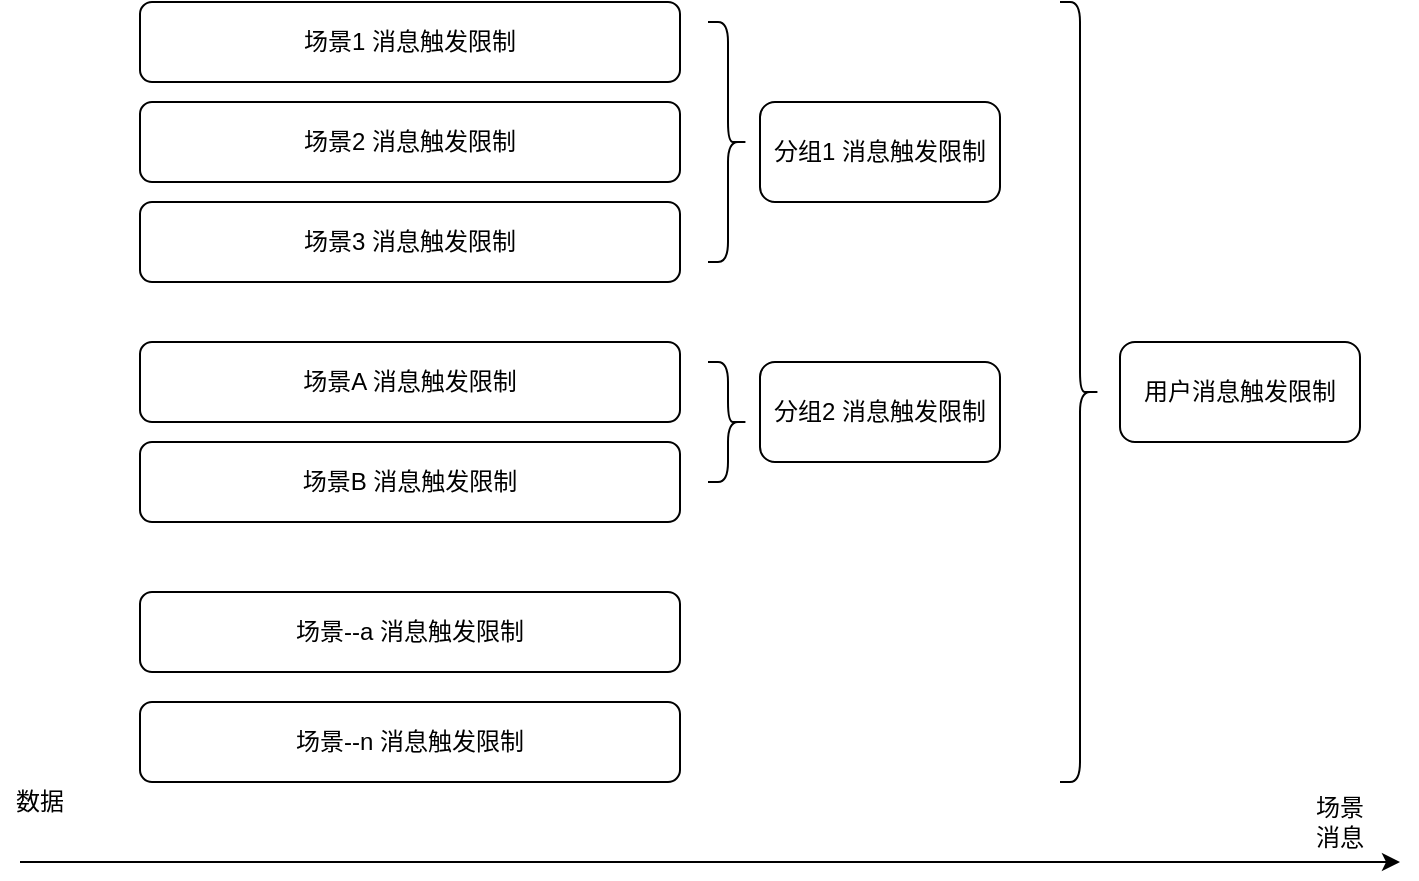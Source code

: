 <mxfile version="13.2.1" type="github" pages="3">
  <diagram id="YMy744Zr7G7tqQ9wH_H6" name="Page-1">
    <mxGraphModel dx="1297" dy="780" grid="1" gridSize="10" guides="1" tooltips="1" connect="1" arrows="1" fold="1" page="1" pageScale="1" pageWidth="827" pageHeight="1169" math="0" shadow="0">
      <root>
        <mxCell id="0" />
        <mxCell id="1" parent="0" />
        <mxCell id="4QaPzChiY5qx_srfnbmm-1" value="场景2 消息触发限制" style="rounded=1;whiteSpace=wrap;html=1;" parent="1" vertex="1">
          <mxGeometry x="120" y="300" width="270" height="40" as="geometry" />
        </mxCell>
        <mxCell id="4QaPzChiY5qx_srfnbmm-2" value="场景1 消息触发限制" style="rounded=1;whiteSpace=wrap;html=1;" parent="1" vertex="1">
          <mxGeometry x="120" y="250" width="270" height="40" as="geometry" />
        </mxCell>
        <mxCell id="4QaPzChiY5qx_srfnbmm-3" value="场景3 消息触发限制" style="rounded=1;whiteSpace=wrap;html=1;" parent="1" vertex="1">
          <mxGeometry x="120" y="350" width="270" height="40" as="geometry" />
        </mxCell>
        <mxCell id="4QaPzChiY5qx_srfnbmm-4" value="场景A 消息触发限制" style="rounded=1;whiteSpace=wrap;html=1;" parent="1" vertex="1">
          <mxGeometry x="120" y="420" width="270" height="40" as="geometry" />
        </mxCell>
        <mxCell id="4QaPzChiY5qx_srfnbmm-5" value="场景B 消息触发限制" style="rounded=1;whiteSpace=wrap;html=1;" parent="1" vertex="1">
          <mxGeometry x="120" y="470" width="270" height="40" as="geometry" />
        </mxCell>
        <mxCell id="4QaPzChiY5qx_srfnbmm-6" value="" style="shape=curlyBracket;whiteSpace=wrap;html=1;rounded=1;size=0.5;rotation=-180;" parent="1" vertex="1">
          <mxGeometry x="404" y="260" width="20" height="120" as="geometry" />
        </mxCell>
        <mxCell id="4QaPzChiY5qx_srfnbmm-7" value="分组1 消息触发限制" style="rounded=1;whiteSpace=wrap;html=1;" parent="1" vertex="1">
          <mxGeometry x="430" y="300" width="120" height="50" as="geometry" />
        </mxCell>
        <mxCell id="4QaPzChiY5qx_srfnbmm-8" value="分组2 消息触发限制" style="rounded=1;whiteSpace=wrap;html=1;" parent="1" vertex="1">
          <mxGeometry x="430" y="430" width="120" height="50" as="geometry" />
        </mxCell>
        <mxCell id="4QaPzChiY5qx_srfnbmm-9" value="" style="shape=curlyBracket;whiteSpace=wrap;html=1;rounded=1;size=0.5;rotation=-180;" parent="1" vertex="1">
          <mxGeometry x="404" y="430" width="20" height="60" as="geometry" />
        </mxCell>
        <mxCell id="4QaPzChiY5qx_srfnbmm-11" value="场景--a 消息触发限制" style="rounded=1;whiteSpace=wrap;html=1;" parent="1" vertex="1">
          <mxGeometry x="120" y="545" width="270" height="40" as="geometry" />
        </mxCell>
        <mxCell id="4QaPzChiY5qx_srfnbmm-12" value="" style="shape=curlyBracket;whiteSpace=wrap;html=1;rounded=1;size=0.5;rotation=-180;" parent="1" vertex="1">
          <mxGeometry x="580" y="250" width="20" height="390" as="geometry" />
        </mxCell>
        <mxCell id="4QaPzChiY5qx_srfnbmm-13" value="场景--n 消息触发限制" style="rounded=1;whiteSpace=wrap;html=1;" parent="1" vertex="1">
          <mxGeometry x="120" y="600" width="270" height="40" as="geometry" />
        </mxCell>
        <mxCell id="4QaPzChiY5qx_srfnbmm-14" value="用户消息触发限制" style="rounded=1;whiteSpace=wrap;html=1;" parent="1" vertex="1">
          <mxGeometry x="610" y="420" width="120" height="50" as="geometry" />
        </mxCell>
        <mxCell id="4QaPzChiY5qx_srfnbmm-16" value="" style="endArrow=classic;html=1;" parent="1" edge="1">
          <mxGeometry width="50" height="50" relative="1" as="geometry">
            <mxPoint x="60" y="680" as="sourcePoint" />
            <mxPoint x="750" y="680" as="targetPoint" />
          </mxGeometry>
        </mxCell>
        <mxCell id="4QaPzChiY5qx_srfnbmm-17" value="数据" style="text;html=1;strokeColor=none;fillColor=none;align=center;verticalAlign=middle;whiteSpace=wrap;rounded=0;" parent="1" vertex="1">
          <mxGeometry x="50" y="640" width="40" height="20" as="geometry" />
        </mxCell>
        <mxCell id="4QaPzChiY5qx_srfnbmm-18" value="场景&lt;br&gt;消息" style="text;html=1;strokeColor=none;fillColor=none;align=center;verticalAlign=middle;whiteSpace=wrap;rounded=0;" parent="1" vertex="1">
          <mxGeometry x="700" y="650" width="40" height="20" as="geometry" />
        </mxCell>
      </root>
    </mxGraphModel>
  </diagram>
  <diagram id="8v0d_w09BOKizaoXEzZ3" name="Page-2">
    <mxGraphModel dx="1297" dy="780" grid="1" gridSize="10" guides="1" tooltips="1" connect="1" arrows="1" fold="1" page="1" pageScale="1" pageWidth="827" pageHeight="1169" math="0" shadow="0">
      <root>
        <mxCell id="SER7_tRq-006KIPbIbRO-0" />
        <mxCell id="SER7_tRq-006KIPbIbRO-1" parent="SER7_tRq-006KIPbIbRO-0" />
        <mxCell id="frmxvNuZNEk10DAQ6Wyh-9" style="edgeStyle=orthogonalEdgeStyle;rounded=0;orthogonalLoop=1;jettySize=auto;html=1;exitX=1;exitY=0.5;exitDx=0;exitDy=0;" parent="SER7_tRq-006KIPbIbRO-1" source="frmxvNuZNEk10DAQ6Wyh-1" target="frmxvNuZNEk10DAQ6Wyh-8" edge="1">
          <mxGeometry relative="1" as="geometry" />
        </mxCell>
        <mxCell id="frmxvNuZNEk10DAQ6Wyh-16" style="edgeStyle=orthogonalEdgeStyle;rounded=0;orthogonalLoop=1;jettySize=auto;html=1;exitX=0;exitY=0.5;exitDx=0;exitDy=0;" parent="SER7_tRq-006KIPbIbRO-1" source="frmxvNuZNEk10DAQ6Wyh-1" target="frmxvNuZNEk10DAQ6Wyh-15" edge="1">
          <mxGeometry relative="1" as="geometry" />
        </mxCell>
        <mxCell id="frmxvNuZNEk10DAQ6Wyh-1" value="统一调度配置" style="shape=cylinder;whiteSpace=wrap;html=1;boundedLbl=1;backgroundOutline=1;" parent="SER7_tRq-006KIPbIbRO-1" vertex="1">
          <mxGeometry x="240" y="270" width="130" height="80" as="geometry" />
        </mxCell>
        <mxCell id="frmxvNuZNEk10DAQ6Wyh-5" style="edgeStyle=orthogonalEdgeStyle;rounded=0;orthogonalLoop=1;jettySize=auto;html=1;exitX=0.5;exitY=1;exitDx=0;exitDy=0;entryX=0.5;entryY=0;entryDx=0;entryDy=0;" parent="SER7_tRq-006KIPbIbRO-1" source="frmxvNuZNEk10DAQ6Wyh-2" target="frmxvNuZNEk10DAQ6Wyh-1" edge="1">
          <mxGeometry relative="1" as="geometry" />
        </mxCell>
        <mxCell id="frmxvNuZNEk10DAQ6Wyh-2" value="创建作业&lt;br&gt;生成调度&amp;nbsp;" style="rounded=0;whiteSpace=wrap;html=1;" parent="SER7_tRq-006KIPbIbRO-1" vertex="1">
          <mxGeometry x="90" y="170" width="120" height="60" as="geometry" />
        </mxCell>
        <mxCell id="frmxvNuZNEk10DAQ6Wyh-6" style="edgeStyle=orthogonalEdgeStyle;rounded=0;orthogonalLoop=1;jettySize=auto;html=1;exitX=0.5;exitY=1;exitDx=0;exitDy=0;" parent="SER7_tRq-006KIPbIbRO-1" source="frmxvNuZNEk10DAQ6Wyh-3" target="frmxvNuZNEk10DAQ6Wyh-1" edge="1">
          <mxGeometry relative="1" as="geometry" />
        </mxCell>
        <mxCell id="frmxvNuZNEk10DAQ6Wyh-3" value="离线取数&lt;br&gt;生成调度" style="rounded=0;whiteSpace=wrap;html=1;" parent="SER7_tRq-006KIPbIbRO-1" vertex="1">
          <mxGeometry x="240" y="170" width="120" height="60" as="geometry" />
        </mxCell>
        <mxCell id="frmxvNuZNEk10DAQ6Wyh-7" style="edgeStyle=orthogonalEdgeStyle;rounded=0;orthogonalLoop=1;jettySize=auto;html=1;exitX=0.5;exitY=1;exitDx=0;exitDy=0;" parent="SER7_tRq-006KIPbIbRO-1" source="frmxvNuZNEk10DAQ6Wyh-4" target="frmxvNuZNEk10DAQ6Wyh-1" edge="1">
          <mxGeometry relative="1" as="geometry" />
        </mxCell>
        <mxCell id="frmxvNuZNEk10DAQ6Wyh-4" value="场景配置&lt;br&gt;生成调度" style="rounded=0;whiteSpace=wrap;html=1;" parent="SER7_tRq-006KIPbIbRO-1" vertex="1">
          <mxGeometry x="384" y="170" width="120" height="60" as="geometry" />
        </mxCell>
        <mxCell id="frmxvNuZNEk10DAQ6Wyh-11" style="edgeStyle=orthogonalEdgeStyle;rounded=0;orthogonalLoop=1;jettySize=auto;html=1;exitX=0;exitY=0.5;exitDx=0;exitDy=0;" parent="SER7_tRq-006KIPbIbRO-1" source="frmxvNuZNEk10DAQ6Wyh-8" target="frmxvNuZNEk10DAQ6Wyh-10" edge="1">
          <mxGeometry relative="1" as="geometry" />
        </mxCell>
        <mxCell id="frmxvNuZNEk10DAQ6Wyh-12" style="edgeStyle=orthogonalEdgeStyle;rounded=0;orthogonalLoop=1;jettySize=auto;html=1;exitX=1;exitY=0.5;exitDx=0;exitDy=0;" parent="SER7_tRq-006KIPbIbRO-1" source="frmxvNuZNEk10DAQ6Wyh-8" target="frmxvNuZNEk10DAQ6Wyh-13" edge="1">
          <mxGeometry relative="1" as="geometry">
            <mxPoint x="580" y="320" as="targetPoint" />
          </mxGeometry>
        </mxCell>
        <mxCell id="frmxvNuZNEk10DAQ6Wyh-22" style="edgeStyle=orthogonalEdgeStyle;rounded=0;orthogonalLoop=1;jettySize=auto;html=1;exitX=1;exitY=0.5;exitDx=0;exitDy=0;" parent="SER7_tRq-006KIPbIbRO-1" source="frmxvNuZNEk10DAQ6Wyh-8" target="frmxvNuZNEk10DAQ6Wyh-20" edge="1">
          <mxGeometry relative="1" as="geometry" />
        </mxCell>
        <mxCell id="frmxvNuZNEk10DAQ6Wyh-8" value="调度执行引擎" style="rounded=0;whiteSpace=wrap;html=1;" parent="SER7_tRq-006KIPbIbRO-1" vertex="1">
          <mxGeometry x="440" y="280" width="100" height="140" as="geometry" />
        </mxCell>
        <mxCell id="frmxvNuZNEk10DAQ6Wyh-18" style="edgeStyle=orthogonalEdgeStyle;rounded=0;orthogonalLoop=1;jettySize=auto;html=1;exitX=0;exitY=0.5;exitDx=0;exitDy=0;" parent="SER7_tRq-006KIPbIbRO-1" source="frmxvNuZNEk10DAQ6Wyh-10" target="frmxvNuZNEk10DAQ6Wyh-15" edge="1">
          <mxGeometry relative="1" as="geometry" />
        </mxCell>
        <mxCell id="frmxvNuZNEk10DAQ6Wyh-10" value="调度执行日志" style="shape=cylinder;whiteSpace=wrap;html=1;boundedLbl=1;backgroundOutline=1;" parent="SER7_tRq-006KIPbIbRO-1" vertex="1">
          <mxGeometry x="240" y="360" width="130" height="80" as="geometry" />
        </mxCell>
        <mxCell id="frmxvNuZNEk10DAQ6Wyh-14" style="edgeStyle=orthogonalEdgeStyle;rounded=0;orthogonalLoop=1;jettySize=auto;html=1;exitX=0;exitY=0.5;exitDx=0;exitDy=0;entryX=1;entryY=0.5;entryDx=0;entryDy=0;" parent="SER7_tRq-006KIPbIbRO-1" source="frmxvNuZNEk10DAQ6Wyh-13" target="frmxvNuZNEk10DAQ6Wyh-8" edge="1">
          <mxGeometry relative="1" as="geometry" />
        </mxCell>
        <mxCell id="frmxvNuZNEk10DAQ6Wyh-13" value="调度任务" style="rounded=0;whiteSpace=wrap;html=1;" parent="SER7_tRq-006KIPbIbRO-1" vertex="1">
          <mxGeometry x="580" y="285" width="120" height="35" as="geometry" />
        </mxCell>
        <mxCell id="frmxvNuZNEk10DAQ6Wyh-17" style="edgeStyle=orthogonalEdgeStyle;rounded=0;orthogonalLoop=1;jettySize=auto;html=1;exitX=1;exitY=0.5;exitDx=0;exitDy=0;" parent="SER7_tRq-006KIPbIbRO-1" source="frmxvNuZNEk10DAQ6Wyh-15" target="frmxvNuZNEk10DAQ6Wyh-1" edge="1">
          <mxGeometry relative="1" as="geometry" />
        </mxCell>
        <mxCell id="frmxvNuZNEk10DAQ6Wyh-15" value="调度管理" style="rounded=0;whiteSpace=wrap;html=1;" parent="SER7_tRq-006KIPbIbRO-1" vertex="1">
          <mxGeometry x="90" y="280" width="100" height="140" as="geometry" />
        </mxCell>
        <mxCell id="frmxvNuZNEk10DAQ6Wyh-21" style="edgeStyle=orthogonalEdgeStyle;rounded=0;orthogonalLoop=1;jettySize=auto;html=1;exitX=0;exitY=0.5;exitDx=0;exitDy=0;" parent="SER7_tRq-006KIPbIbRO-1" source="frmxvNuZNEk10DAQ6Wyh-20" target="frmxvNuZNEk10DAQ6Wyh-8" edge="1">
          <mxGeometry relative="1" as="geometry" />
        </mxCell>
        <mxCell id="frmxvNuZNEk10DAQ6Wyh-20" value="调度任务n" style="rounded=0;whiteSpace=wrap;html=1;" parent="SER7_tRq-006KIPbIbRO-1" vertex="1">
          <mxGeometry x="580" y="332.5" width="120" height="35" as="geometry" />
        </mxCell>
        <mxCell id="frmxvNuZNEk10DAQ6Wyh-23" value="（1）" style="text;html=1;strokeColor=none;fillColor=none;align=center;verticalAlign=middle;whiteSpace=wrap;rounded=0;" parent="SER7_tRq-006KIPbIbRO-1" vertex="1">
          <mxGeometry x="250" y="250" width="40" height="20" as="geometry" />
        </mxCell>
        <mxCell id="frmxvNuZNEk10DAQ6Wyh-24" value="（2）" style="text;html=1;strokeColor=none;fillColor=none;align=center;verticalAlign=middle;whiteSpace=wrap;rounded=0;" parent="SER7_tRq-006KIPbIbRO-1" vertex="1">
          <mxGeometry x="180" y="312.5" width="40" height="20" as="geometry" />
        </mxCell>
        <mxCell id="frmxvNuZNEk10DAQ6Wyh-25" value="（3）" style="text;html=1;strokeColor=none;fillColor=none;align=center;verticalAlign=middle;whiteSpace=wrap;rounded=0;" parent="SER7_tRq-006KIPbIbRO-1" vertex="1">
          <mxGeometry x="400" y="312.5" width="40" height="20" as="geometry" />
        </mxCell>
      </root>
    </mxGraphModel>
  </diagram>
  <diagram id="yd6JXBkYXOKwscsYWmJC" name="作业调度任务">
    <mxGraphModel dx="1297" dy="780" grid="1" gridSize="10" guides="1" tooltips="1" connect="1" arrows="1" fold="1" page="1" pageScale="1" pageWidth="827" pageHeight="1169" math="0" shadow="0">
      <root>
        <mxCell id="GTToePFuWlSmCxQ9lm0x-0" />
        <mxCell id="GTToePFuWlSmCxQ9lm0x-1" parent="GTToePFuWlSmCxQ9lm0x-0" />
        <mxCell id="GTToePFuWlSmCxQ9lm0x-2" value="JOB&lt;br&gt;作业基本信息" style="rounded=1;whiteSpace=wrap;html=1;fillColor=#d5e8d4;strokeColor=#82b366;" vertex="1" parent="GTToePFuWlSmCxQ9lm0x-1">
          <mxGeometry x="230" y="160" width="120" height="60" as="geometry" />
        </mxCell>
        <mxCell id="GTToePFuWlSmCxQ9lm0x-7" style="edgeStyle=orthogonalEdgeStyle;rounded=0;orthogonalLoop=1;jettySize=auto;html=1;exitX=1;exitY=0.5;exitDx=0;exitDy=0;entryX=0;entryY=0.5;entryDx=0;entryDy=0;" edge="1" parent="GTToePFuWlSmCxQ9lm0x-1" source="GTToePFuWlSmCxQ9lm0x-3" target="GTToePFuWlSmCxQ9lm0x-2">
          <mxGeometry relative="1" as="geometry" />
        </mxCell>
        <mxCell id="GTToePFuWlSmCxQ9lm0x-3" value="实时标签" style="rounded=1;whiteSpace=wrap;html=1;fillColor=#dae8fc;strokeColor=#6c8ebf;" vertex="1" parent="GTToePFuWlSmCxQ9lm0x-1">
          <mxGeometry x="60" y="120" width="120" height="30" as="geometry" />
        </mxCell>
        <mxCell id="GTToePFuWlSmCxQ9lm0x-8" style="edgeStyle=orthogonalEdgeStyle;rounded=0;orthogonalLoop=1;jettySize=auto;html=1;exitX=1;exitY=0.5;exitDx=0;exitDy=0;" edge="1" parent="GTToePFuWlSmCxQ9lm0x-1" source="GTToePFuWlSmCxQ9lm0x-4" target="GTToePFuWlSmCxQ9lm0x-2">
          <mxGeometry relative="1" as="geometry" />
        </mxCell>
        <mxCell id="GTToePFuWlSmCxQ9lm0x-4" value="事件" style="rounded=1;whiteSpace=wrap;html=1;" vertex="1" parent="GTToePFuWlSmCxQ9lm0x-1">
          <mxGeometry x="60" y="170" width="120" height="30" as="geometry" />
        </mxCell>
        <mxCell id="GTToePFuWlSmCxQ9lm0x-9" style="edgeStyle=orthogonalEdgeStyle;rounded=0;orthogonalLoop=1;jettySize=auto;html=1;exitX=1;exitY=0.5;exitDx=0;exitDy=0;" edge="1" parent="GTToePFuWlSmCxQ9lm0x-1" source="GTToePFuWlSmCxQ9lm0x-5" target="GTToePFuWlSmCxQ9lm0x-2">
          <mxGeometry relative="1" as="geometry" />
        </mxCell>
        <mxCell id="GTToePFuWlSmCxQ9lm0x-5" value="场景" style="rounded=1;whiteSpace=wrap;html=1;" vertex="1" parent="GTToePFuWlSmCxQ9lm0x-1">
          <mxGeometry x="60" y="220" width="120" height="30" as="geometry" />
        </mxCell>
        <mxCell id="GTToePFuWlSmCxQ9lm0x-10" style="edgeStyle=orthogonalEdgeStyle;rounded=0;orthogonalLoop=1;jettySize=auto;html=1;exitX=1;exitY=0.5;exitDx=0;exitDy=0;" edge="1" parent="GTToePFuWlSmCxQ9lm0x-1" source="GTToePFuWlSmCxQ9lm0x-6">
          <mxGeometry relative="1" as="geometry">
            <mxPoint x="230" y="190" as="targetPoint" />
            <Array as="points">
              <mxPoint x="200" y="285" />
              <mxPoint x="200" y="190" />
            </Array>
          </mxGeometry>
        </mxCell>
        <mxCell id="GTToePFuWlSmCxQ9lm0x-6" value="离线标签取数" style="rounded=1;whiteSpace=wrap;html=1;fillColor=#dae8fc;strokeColor=#6c8ebf;" vertex="1" parent="GTToePFuWlSmCxQ9lm0x-1">
          <mxGeometry x="60" y="270" width="120" height="30" as="geometry" />
        </mxCell>
        <mxCell id="GTToePFuWlSmCxQ9lm0x-12" style="edgeStyle=orthogonalEdgeStyle;rounded=0;orthogonalLoop=1;jettySize=auto;html=1;exitX=0;exitY=0.5;exitDx=0;exitDy=0;entryX=1;entryY=0.5;entryDx=0;entryDy=0;" edge="1" parent="GTToePFuWlSmCxQ9lm0x-1" source="GTToePFuWlSmCxQ9lm0x-11" target="GTToePFuWlSmCxQ9lm0x-2">
          <mxGeometry relative="1" as="geometry" />
        </mxCell>
        <mxCell id="GTToePFuWlSmCxQ9lm0x-11" value="SCHEDUlE&lt;br&gt;调度信息" style="rounded=1;whiteSpace=wrap;html=1;fillColor=#dae8fc;strokeColor=#6c8ebf;" vertex="1" parent="GTToePFuWlSmCxQ9lm0x-1">
          <mxGeometry x="400" y="110" width="120" height="60" as="geometry" />
        </mxCell>
        <mxCell id="GTToePFuWlSmCxQ9lm0x-14" style="edgeStyle=orthogonalEdgeStyle;rounded=0;orthogonalLoop=1;jettySize=auto;html=1;exitX=0;exitY=0.5;exitDx=0;exitDy=0;entryX=1;entryY=0.5;entryDx=0;entryDy=0;" edge="1" parent="GTToePFuWlSmCxQ9lm0x-1" source="GTToePFuWlSmCxQ9lm0x-13" target="GTToePFuWlSmCxQ9lm0x-2">
          <mxGeometry relative="1" as="geometry" />
        </mxCell>
        <mxCell id="GTToePFuWlSmCxQ9lm0x-13" value="TASK&lt;br&gt;任务信息" style="rounded=1;whiteSpace=wrap;html=1;fillColor=#dae8fc;strokeColor=#6c8ebf;" vertex="1" parent="GTToePFuWlSmCxQ9lm0x-1">
          <mxGeometry x="400" y="200" width="120" height="60" as="geometry" />
        </mxCell>
        <mxCell id="GTToePFuWlSmCxQ9lm0x-15" value="INSTANCE&lt;br&gt;任务实例" style="rounded=1;whiteSpace=wrap;html=1;fillColor=#fff2cc;strokeColor=#d6b656;" vertex="1" parent="GTToePFuWlSmCxQ9lm0x-1">
          <mxGeometry x="400" y="290" width="120" height="60" as="geometry" />
        </mxCell>
        <mxCell id="GTToePFuWlSmCxQ9lm0x-17" value="" style="endArrow=classic;startArrow=classic;html=1;entryX=0.5;entryY=1;entryDx=0;entryDy=0;exitX=0.5;exitY=0;exitDx=0;exitDy=0;" edge="1" parent="GTToePFuWlSmCxQ9lm0x-1" source="GTToePFuWlSmCxQ9lm0x-15" target="GTToePFuWlSmCxQ9lm0x-13">
          <mxGeometry width="50" height="50" relative="1" as="geometry">
            <mxPoint x="440" y="310" as="sourcePoint" />
            <mxPoint x="490" y="260" as="targetPoint" />
          </mxGeometry>
        </mxCell>
        <mxCell id="GTToePFuWlSmCxQ9lm0x-18" value="LOG&lt;br&gt;任务实例执行日志" style="rounded=1;whiteSpace=wrap;html=1;fillColor=#fff2cc;strokeColor=#d6b656;" vertex="1" parent="GTToePFuWlSmCxQ9lm0x-1">
          <mxGeometry x="560" y="290" width="120" height="60" as="geometry" />
        </mxCell>
        <mxCell id="GTToePFuWlSmCxQ9lm0x-21" value="" style="endArrow=classic;startArrow=classic;html=1;entryX=0;entryY=0.5;entryDx=0;entryDy=0;exitX=1;exitY=0.5;exitDx=0;exitDy=0;" edge="1" parent="GTToePFuWlSmCxQ9lm0x-1" source="GTToePFuWlSmCxQ9lm0x-15" target="GTToePFuWlSmCxQ9lm0x-18">
          <mxGeometry width="50" height="50" relative="1" as="geometry">
            <mxPoint x="510" y="430" as="sourcePoint" />
            <mxPoint x="560" y="380" as="targetPoint" />
          </mxGeometry>
        </mxCell>
        <mxCell id="GTToePFuWlSmCxQ9lm0x-22" value="事件" style="rounded=1;whiteSpace=wrap;html=1;fillColor=#dae8fc;strokeColor=#6c8ebf;" vertex="1" parent="GTToePFuWlSmCxQ9lm0x-1">
          <mxGeometry x="60" y="170" width="120" height="30" as="geometry" />
        </mxCell>
        <mxCell id="GTToePFuWlSmCxQ9lm0x-23" value="场景" style="rounded=1;whiteSpace=wrap;html=1;fillColor=#dae8fc;strokeColor=#6c8ebf;" vertex="1" parent="GTToePFuWlSmCxQ9lm0x-1">
          <mxGeometry x="60" y="220" width="120" height="30" as="geometry" />
        </mxCell>
      </root>
    </mxGraphModel>
  </diagram>
</mxfile>
